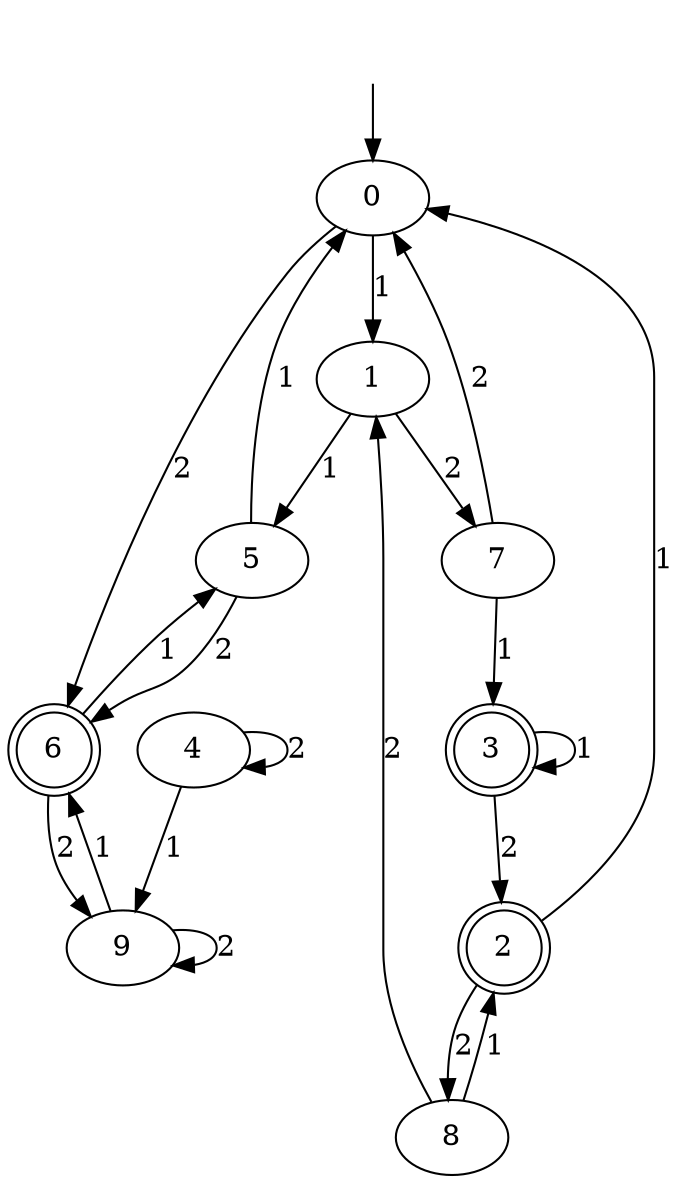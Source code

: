 digraph dfa_size_10_inputs_2_2 {
0 [label=0];
1 [label=1];
2 [label=2, shape=doublecircle];
3 [label=3, shape=doublecircle];
4 [label=4];
5 [label=5];
6 [label=6, shape=doublecircle];
7 [label=7];
8 [label=8];
9 [label=9];
0 -> 1  [label=1];
0 -> 6  [label=2];
1 -> 5  [label=1];
1 -> 7  [label=2];
2 -> 0  [label=1];
2 -> 8  [label=2];
3 -> 3  [label=1];
3 -> 2  [label=2];
4 -> 9  [label=1];
4 -> 4  [label=2];
5 -> 0  [label=1];
5 -> 6  [label=2];
6 -> 5  [label=1];
6 -> 9  [label=2];
7 -> 3  [label=1];
7 -> 0  [label=2];
8 -> 2  [label=1];
8 -> 1  [label=2];
9 -> 6  [label=1];
9 -> 9  [label=2];
__start0 [label="", shape=none];
__start0 -> 0  [label=""];
}

